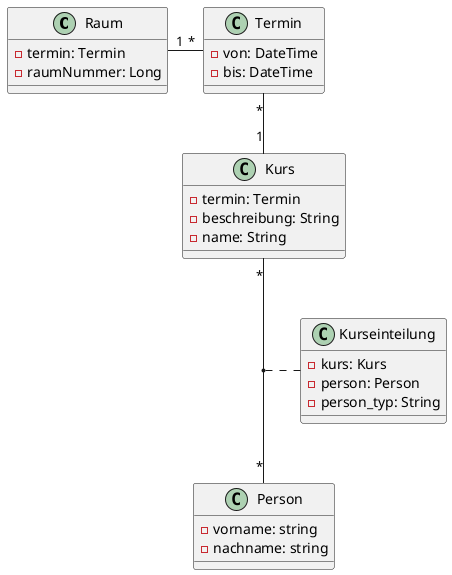 @startuml
'https://plantuml.com/class-diagram


class Raum{
    -termin: Termin
    -raumNummer: Long
}


class Kurs{
    -termin: Termin
    -beschreibung: String
    -name: String
}

class Kurseinteilung{
    -kurs: Kurs
    -person: Person
    -person_typ: String
}

class Person{
    -vorname: string
    -nachname: string
}

class Termin{
    -von: DateTime
    -bis: DateTime
}


Kurs "*" -- "*" Person
Termin "*" -- "1" Kurs
Termin "*" -l- "1" Raum

(Kurs, Person) .. Kurseinteilung




@enduml